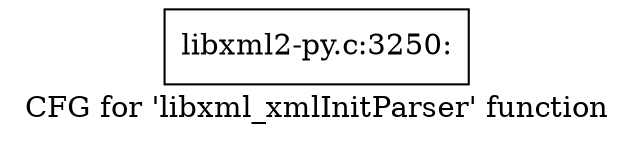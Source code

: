 digraph "CFG for 'libxml_xmlInitParser' function" {
	label="CFG for 'libxml_xmlInitParser' function";

	Node0x3ef89b0 [shape=record,label="{libxml2-py.c:3250:}"];
}
